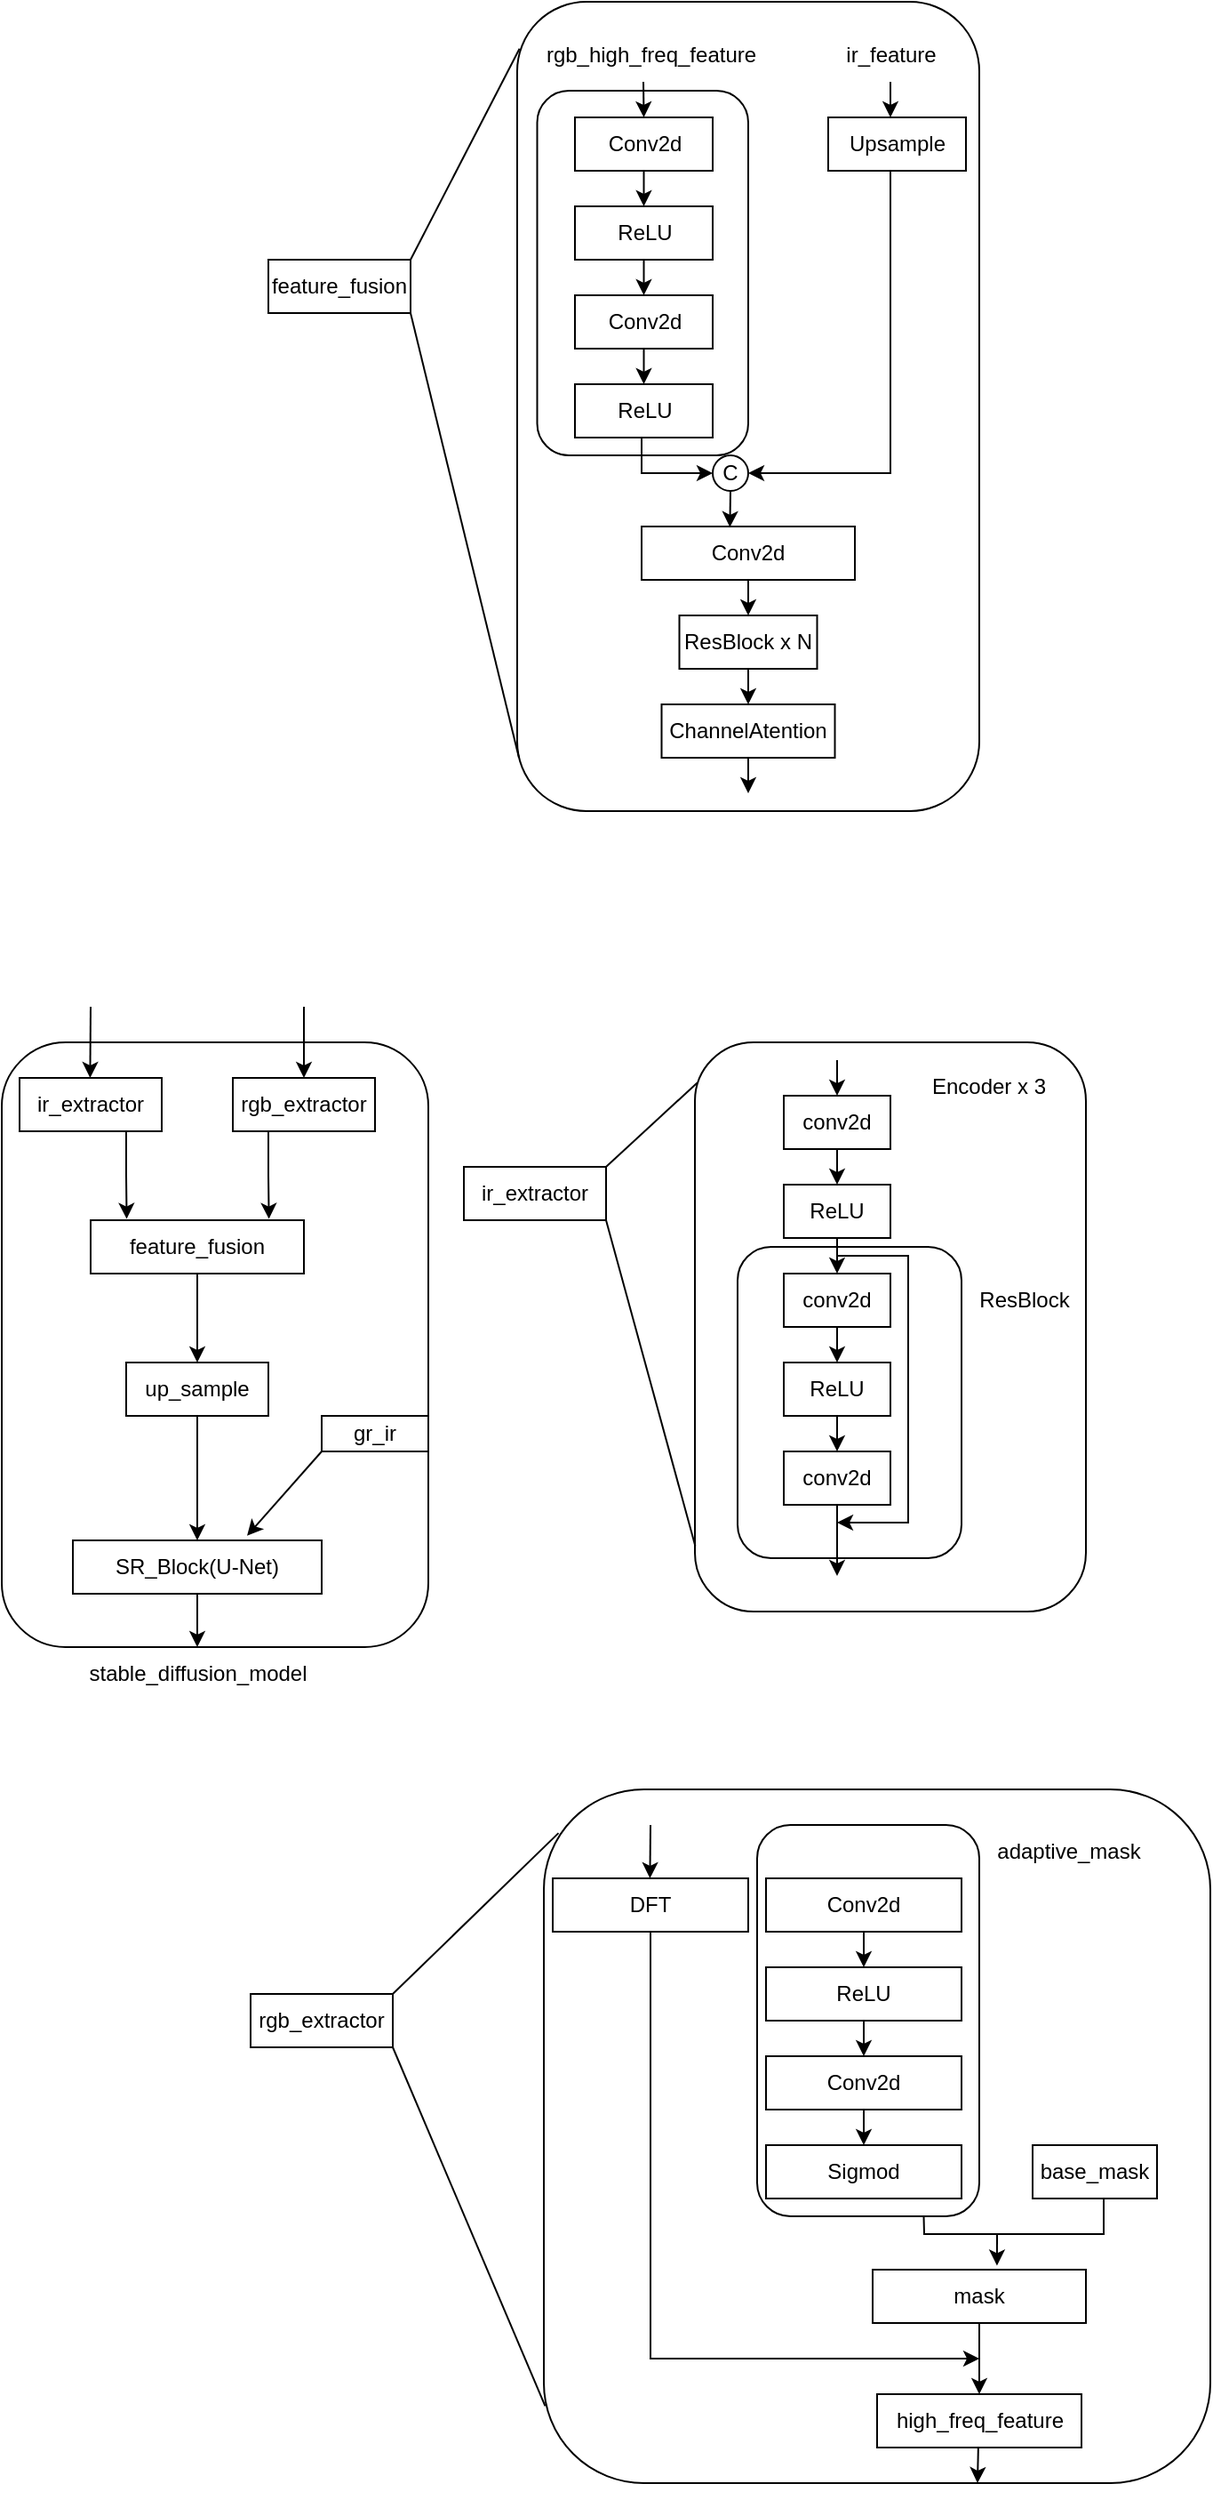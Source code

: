 <mxfile version="27.1.4">
  <diagram name="第 1 页" id="EaFcHFpsw10Ng3_cI0rL">
    <mxGraphModel dx="912" dy="1339" grid="0" gridSize="10" guides="1" tooltips="1" connect="1" arrows="1" fold="1" page="0" pageScale="1" pageWidth="827" pageHeight="1169" math="0" shadow="0">
      <root>
        <mxCell id="0" />
        <mxCell id="1" parent="0" />
        <mxCell id="GKto4wrO0XINge3dB109-128" value="" style="rounded=1;whiteSpace=wrap;html=1;" vertex="1" parent="1">
          <mxGeometry y="20" width="240" height="340" as="geometry" />
        </mxCell>
        <mxCell id="GKto4wrO0XINge3dB109-121" value="" style="rounded=1;whiteSpace=wrap;html=1;" vertex="1" parent="1">
          <mxGeometry x="290" y="-565" width="260" height="455" as="geometry" />
        </mxCell>
        <mxCell id="GKto4wrO0XINge3dB109-95" value="" style="rounded=1;whiteSpace=wrap;html=1;" vertex="1" parent="1">
          <mxGeometry x="301.25" y="-515" width="118.75" height="205" as="geometry" />
        </mxCell>
        <mxCell id="GKto4wrO0XINge3dB109-80" value="" style="rounded=1;whiteSpace=wrap;html=1;" vertex="1" parent="1">
          <mxGeometry x="305" y="440" width="375" height="390" as="geometry" />
        </mxCell>
        <mxCell id="GKto4wrO0XINge3dB109-62" value="" style="rounded=1;whiteSpace=wrap;html=1;" vertex="1" parent="1">
          <mxGeometry x="425" y="460" width="125" height="220" as="geometry" />
        </mxCell>
        <mxCell id="GKto4wrO0XINge3dB109-48" value="" style="rounded=1;whiteSpace=wrap;html=1;" vertex="1" parent="1">
          <mxGeometry x="390" y="20" width="220" height="320" as="geometry" />
        </mxCell>
        <mxCell id="GKto4wrO0XINge3dB109-46" value="" style="rounded=1;whiteSpace=wrap;html=1;" vertex="1" parent="1">
          <mxGeometry x="414" y="135" width="126" height="175" as="geometry" />
        </mxCell>
        <mxCell id="GKto4wrO0XINge3dB109-1" value="ir_extractor" style="rounded=0;whiteSpace=wrap;html=1;" vertex="1" parent="1">
          <mxGeometry x="10" y="40" width="80" height="30" as="geometry" />
        </mxCell>
        <mxCell id="GKto4wrO0XINge3dB109-2" value="rgb_extractor" style="rounded=0;whiteSpace=wrap;html=1;" vertex="1" parent="1">
          <mxGeometry x="130" y="40" width="80" height="30" as="geometry" />
        </mxCell>
        <mxCell id="GKto4wrO0XINge3dB109-10" style="edgeStyle=orthogonalEdgeStyle;rounded=0;orthogonalLoop=1;jettySize=auto;html=1;exitX=0.5;exitY=1;exitDx=0;exitDy=0;entryX=0.5;entryY=0;entryDx=0;entryDy=0;" edge="1" parent="1" source="GKto4wrO0XINge3dB109-3" target="GKto4wrO0XINge3dB109-9">
          <mxGeometry relative="1" as="geometry" />
        </mxCell>
        <mxCell id="GKto4wrO0XINge3dB109-3" value="feature_fusion" style="rounded=0;whiteSpace=wrap;html=1;" vertex="1" parent="1">
          <mxGeometry x="50" y="120" width="120" height="30" as="geometry" />
        </mxCell>
        <mxCell id="GKto4wrO0XINge3dB109-132" style="edgeStyle=orthogonalEdgeStyle;rounded=0;orthogonalLoop=1;jettySize=auto;html=1;" edge="1" parent="1" source="GKto4wrO0XINge3dB109-8" target="GKto4wrO0XINge3dB109-130">
          <mxGeometry relative="1" as="geometry" />
        </mxCell>
        <mxCell id="GKto4wrO0XINge3dB109-8" value="SR_Block(U-Net)" style="rounded=0;whiteSpace=wrap;html=1;" vertex="1" parent="1">
          <mxGeometry x="40" y="300" width="140" height="30" as="geometry" />
        </mxCell>
        <mxCell id="GKto4wrO0XINge3dB109-11" style="edgeStyle=orthogonalEdgeStyle;rounded=0;orthogonalLoop=1;jettySize=auto;html=1;exitX=0.5;exitY=1;exitDx=0;exitDy=0;entryX=0.5;entryY=0;entryDx=0;entryDy=0;" edge="1" parent="1" source="GKto4wrO0XINge3dB109-9" target="GKto4wrO0XINge3dB109-8">
          <mxGeometry relative="1" as="geometry" />
        </mxCell>
        <mxCell id="GKto4wrO0XINge3dB109-9" value="up_sample" style="rounded=0;whiteSpace=wrap;html=1;" vertex="1" parent="1">
          <mxGeometry x="70" y="200" width="80" height="30" as="geometry" />
        </mxCell>
        <mxCell id="GKto4wrO0XINge3dB109-12" value="" style="endArrow=classic;html=1;rounded=0;entryX=0.7;entryY=-0.086;entryDx=0;entryDy=0;entryPerimeter=0;" edge="1" parent="1" target="GKto4wrO0XINge3dB109-8">
          <mxGeometry width="50" height="50" relative="1" as="geometry">
            <mxPoint x="180" y="250" as="sourcePoint" />
            <mxPoint x="230" y="200" as="targetPoint" />
          </mxGeometry>
        </mxCell>
        <mxCell id="GKto4wrO0XINge3dB109-13" value="gr_ir" style="whiteSpace=wrap;html=1;" vertex="1" parent="1">
          <mxGeometry x="180" y="230" width="60" height="20" as="geometry" />
        </mxCell>
        <mxCell id="GKto4wrO0XINge3dB109-14" value="ir_extractor" style="rounded=0;whiteSpace=wrap;html=1;" vertex="1" parent="1">
          <mxGeometry x="260" y="90" width="80" height="30" as="geometry" />
        </mxCell>
        <mxCell id="GKto4wrO0XINge3dB109-27" style="edgeStyle=orthogonalEdgeStyle;rounded=0;orthogonalLoop=1;jettySize=auto;html=1;exitX=0.5;exitY=1;exitDx=0;exitDy=0;entryX=0.5;entryY=0;entryDx=0;entryDy=0;" edge="1" parent="1" source="GKto4wrO0XINge3dB109-18" target="GKto4wrO0XINge3dB109-19">
          <mxGeometry relative="1" as="geometry" />
        </mxCell>
        <mxCell id="GKto4wrO0XINge3dB109-18" value="conv2d" style="rounded=0;whiteSpace=wrap;html=1;" vertex="1" parent="1">
          <mxGeometry x="440" y="50" width="60" height="30" as="geometry" />
        </mxCell>
        <mxCell id="GKto4wrO0XINge3dB109-28" style="edgeStyle=orthogonalEdgeStyle;rounded=0;orthogonalLoop=1;jettySize=auto;html=1;exitX=0.5;exitY=1;exitDx=0;exitDy=0;entryX=0.5;entryY=0;entryDx=0;entryDy=0;" edge="1" parent="1" source="GKto4wrO0XINge3dB109-19" target="GKto4wrO0XINge3dB109-20">
          <mxGeometry relative="1" as="geometry" />
        </mxCell>
        <mxCell id="GKto4wrO0XINge3dB109-19" value="ReLU" style="rounded=0;whiteSpace=wrap;html=1;" vertex="1" parent="1">
          <mxGeometry x="440" y="100" width="60" height="30" as="geometry" />
        </mxCell>
        <mxCell id="GKto4wrO0XINge3dB109-29" style="edgeStyle=orthogonalEdgeStyle;rounded=0;orthogonalLoop=1;jettySize=auto;html=1;exitX=0.5;exitY=1;exitDx=0;exitDy=0;entryX=0.5;entryY=0;entryDx=0;entryDy=0;" edge="1" parent="1" source="GKto4wrO0XINge3dB109-20" target="GKto4wrO0XINge3dB109-21">
          <mxGeometry relative="1" as="geometry" />
        </mxCell>
        <mxCell id="GKto4wrO0XINge3dB109-20" value="conv2d" style="rounded=0;whiteSpace=wrap;html=1;" vertex="1" parent="1">
          <mxGeometry x="440" y="150" width="60" height="30" as="geometry" />
        </mxCell>
        <mxCell id="GKto4wrO0XINge3dB109-30" style="edgeStyle=orthogonalEdgeStyle;rounded=0;orthogonalLoop=1;jettySize=auto;html=1;exitX=0.5;exitY=1;exitDx=0;exitDy=0;entryX=0.5;entryY=0;entryDx=0;entryDy=0;" edge="1" parent="1" source="GKto4wrO0XINge3dB109-21" target="GKto4wrO0XINge3dB109-22">
          <mxGeometry relative="1" as="geometry" />
        </mxCell>
        <mxCell id="GKto4wrO0XINge3dB109-21" value="ReLU&lt;span style=&quot;color: rgba(0, 0, 0, 0); font-family: monospace; font-size: 0px; text-align: start; text-wrap-mode: nowrap;&quot;&gt;%3CmxGraphModel%3E%3Croot%3E%3CmxCell%20id%3D%220%22%2F%3E%3CmxCell%20id%3D%221%22%20parent%3D%220%22%2F%3E%3CmxCell%20id%3D%222%22%20value%3D%22conv2d%22%20style%3D%22rounded%3D0%3BwhiteSpace%3Dwrap%3Bhtml%3D1%3B%22%20vertex%3D%221%22%20parent%3D%221%22%3E%3CmxGeometry%20x%3D%22430%22%20y%3D%22170%22%20width%3D%2260%22%20height%3D%2230%22%20as%3D%22geometry%22%2F%3E%3C%2FmxCell%3E%3C%2Froot%3E%3C%2FmxGraphModel%3E&lt;/span&gt;" style="rounded=0;whiteSpace=wrap;html=1;" vertex="1" parent="1">
          <mxGeometry x="440" y="200" width="60" height="30" as="geometry" />
        </mxCell>
        <mxCell id="GKto4wrO0XINge3dB109-32" style="edgeStyle=orthogonalEdgeStyle;rounded=0;orthogonalLoop=1;jettySize=auto;html=1;exitX=0.5;exitY=1;exitDx=0;exitDy=0;" edge="1" parent="1" source="GKto4wrO0XINge3dB109-22">
          <mxGeometry relative="1" as="geometry">
            <mxPoint x="470" y="320" as="targetPoint" />
          </mxGeometry>
        </mxCell>
        <mxCell id="GKto4wrO0XINge3dB109-22" value="conv2d" style="rounded=0;whiteSpace=wrap;html=1;" vertex="1" parent="1">
          <mxGeometry x="440" y="250" width="60" height="30" as="geometry" />
        </mxCell>
        <mxCell id="GKto4wrO0XINge3dB109-44" value="" style="endArrow=classic;html=1;rounded=0;" edge="1" parent="1">
          <mxGeometry width="50" height="50" relative="1" as="geometry">
            <mxPoint x="470" y="140" as="sourcePoint" />
            <mxPoint x="470" y="290" as="targetPoint" />
            <Array as="points">
              <mxPoint x="510" y="140" />
              <mxPoint x="510" y="290" />
            </Array>
          </mxGeometry>
        </mxCell>
        <mxCell id="GKto4wrO0XINge3dB109-47" value="ResBlock" style="text;html=1;align=center;verticalAlign=middle;resizable=0;points=[];autosize=1;strokeColor=none;fillColor=none;" vertex="1" parent="1">
          <mxGeometry x="540" y="150" width="70" height="30" as="geometry" />
        </mxCell>
        <mxCell id="GKto4wrO0XINge3dB109-49" value="Encoder x 3" style="text;html=1;align=center;verticalAlign=middle;resizable=0;points=[];autosize=1;strokeColor=none;fillColor=none;" vertex="1" parent="1">
          <mxGeometry x="510" y="30" width="90" height="30" as="geometry" />
        </mxCell>
        <mxCell id="GKto4wrO0XINge3dB109-50" value="" style="endArrow=none;html=1;rounded=0;entryX=0.006;entryY=0.071;entryDx=0;entryDy=0;entryPerimeter=0;" edge="1" parent="1" target="GKto4wrO0XINge3dB109-48">
          <mxGeometry width="50" height="50" relative="1" as="geometry">
            <mxPoint x="340" y="90" as="sourcePoint" />
            <mxPoint x="390" y="40" as="targetPoint" />
          </mxGeometry>
        </mxCell>
        <mxCell id="GKto4wrO0XINge3dB109-51" value="" style="endArrow=none;html=1;rounded=0;entryX=0.001;entryY=0.885;entryDx=0;entryDy=0;entryPerimeter=0;" edge="1" parent="1" target="GKto4wrO0XINge3dB109-48">
          <mxGeometry width="50" height="50" relative="1" as="geometry">
            <mxPoint x="340" y="120" as="sourcePoint" />
            <mxPoint x="380" y="330" as="targetPoint" />
          </mxGeometry>
        </mxCell>
        <mxCell id="GKto4wrO0XINge3dB109-52" value="rgb_extractor" style="rounded=0;whiteSpace=wrap;html=1;" vertex="1" parent="1">
          <mxGeometry x="140" y="555" width="80" height="30" as="geometry" />
        </mxCell>
        <mxCell id="GKto4wrO0XINge3dB109-72" style="edgeStyle=orthogonalEdgeStyle;rounded=0;orthogonalLoop=1;jettySize=auto;html=1;exitX=0.5;exitY=1;exitDx=0;exitDy=0;" edge="1" parent="1" source="GKto4wrO0XINge3dB109-53">
          <mxGeometry relative="1" as="geometry">
            <mxPoint x="550" y="760" as="targetPoint" />
            <Array as="points">
              <mxPoint x="375" y="760" />
              <mxPoint x="375" y="760" />
            </Array>
          </mxGeometry>
        </mxCell>
        <mxCell id="GKto4wrO0XINge3dB109-53" value="DFT" style="rounded=0;whiteSpace=wrap;html=1;" vertex="1" parent="1">
          <mxGeometry x="310" y="490" width="110" height="30" as="geometry" />
        </mxCell>
        <mxCell id="GKto4wrO0XINge3dB109-58" style="edgeStyle=orthogonalEdgeStyle;rounded=0;orthogonalLoop=1;jettySize=auto;html=1;exitX=0.5;exitY=1;exitDx=0;exitDy=0;entryX=0.5;entryY=0;entryDx=0;entryDy=0;" edge="1" parent="1" source="GKto4wrO0XINge3dB109-54" target="GKto4wrO0XINge3dB109-55">
          <mxGeometry relative="1" as="geometry" />
        </mxCell>
        <mxCell id="GKto4wrO0XINge3dB109-54" value="Conv2d" style="rounded=0;whiteSpace=wrap;html=1;" vertex="1" parent="1">
          <mxGeometry x="430" y="490" width="110" height="30" as="geometry" />
        </mxCell>
        <mxCell id="GKto4wrO0XINge3dB109-59" style="edgeStyle=orthogonalEdgeStyle;rounded=0;orthogonalLoop=1;jettySize=auto;html=1;exitX=0.5;exitY=1;exitDx=0;exitDy=0;entryX=0.5;entryY=0;entryDx=0;entryDy=0;" edge="1" parent="1" source="GKto4wrO0XINge3dB109-55" target="GKto4wrO0XINge3dB109-56">
          <mxGeometry relative="1" as="geometry" />
        </mxCell>
        <mxCell id="GKto4wrO0XINge3dB109-55" value="ReLU" style="rounded=0;whiteSpace=wrap;html=1;" vertex="1" parent="1">
          <mxGeometry x="430" y="540" width="110" height="30" as="geometry" />
        </mxCell>
        <mxCell id="GKto4wrO0XINge3dB109-60" style="edgeStyle=orthogonalEdgeStyle;rounded=0;orthogonalLoop=1;jettySize=auto;html=1;exitX=0.5;exitY=1;exitDx=0;exitDy=0;entryX=0.5;entryY=0;entryDx=0;entryDy=0;" edge="1" parent="1" source="GKto4wrO0XINge3dB109-56" target="GKto4wrO0XINge3dB109-57">
          <mxGeometry relative="1" as="geometry" />
        </mxCell>
        <mxCell id="GKto4wrO0XINge3dB109-56" value="Conv2d" style="rounded=0;whiteSpace=wrap;html=1;" vertex="1" parent="1">
          <mxGeometry x="430" y="590" width="110" height="30" as="geometry" />
        </mxCell>
        <mxCell id="GKto4wrO0XINge3dB109-57" value="Sigmod" style="rounded=0;whiteSpace=wrap;html=1;" vertex="1" parent="1">
          <mxGeometry x="430" y="640" width="110" height="30" as="geometry" />
        </mxCell>
        <mxCell id="GKto4wrO0XINge3dB109-61" value="base_mask" style="rounded=0;whiteSpace=wrap;html=1;" vertex="1" parent="1">
          <mxGeometry x="580" y="640" width="70" height="30" as="geometry" />
        </mxCell>
        <mxCell id="GKto4wrO0XINge3dB109-63" value="adaptive_mask" style="text;html=1;align=center;verticalAlign=middle;resizable=0;points=[];autosize=1;strokeColor=none;fillColor=none;" vertex="1" parent="1">
          <mxGeometry x="550" y="460" width="100" height="30" as="geometry" />
        </mxCell>
        <mxCell id="GKto4wrO0XINge3dB109-73" style="edgeStyle=orthogonalEdgeStyle;rounded=0;orthogonalLoop=1;jettySize=auto;html=1;exitX=0.5;exitY=1;exitDx=0;exitDy=0;" edge="1" parent="1" source="GKto4wrO0XINge3dB109-64">
          <mxGeometry relative="1" as="geometry">
            <mxPoint x="550" y="780" as="targetPoint" />
            <Array as="points">
              <mxPoint x="550" y="760" />
              <mxPoint x="550" y="760" />
            </Array>
          </mxGeometry>
        </mxCell>
        <mxCell id="GKto4wrO0XINge3dB109-64" value="mask" style="rounded=0;whiteSpace=wrap;html=1;" vertex="1" parent="1">
          <mxGeometry x="490" y="710" width="120" height="30" as="geometry" />
        </mxCell>
        <mxCell id="GKto4wrO0XINge3dB109-67" value="" style="endArrow=none;html=1;rounded=0;entryX=0.75;entryY=1;entryDx=0;entryDy=0;" edge="1" parent="1" target="GKto4wrO0XINge3dB109-62">
          <mxGeometry width="50" height="50" relative="1" as="geometry">
            <mxPoint x="560" y="690" as="sourcePoint" />
            <mxPoint x="400" y="680" as="targetPoint" />
            <Array as="points">
              <mxPoint x="519" y="690" />
            </Array>
          </mxGeometry>
        </mxCell>
        <mxCell id="GKto4wrO0XINge3dB109-69" value="" style="endArrow=none;html=1;rounded=0;" edge="1" parent="1">
          <mxGeometry width="50" height="50" relative="1" as="geometry">
            <mxPoint x="560" y="690" as="sourcePoint" />
            <mxPoint x="620" y="670" as="targetPoint" />
            <Array as="points">
              <mxPoint x="620" y="690" />
            </Array>
          </mxGeometry>
        </mxCell>
        <mxCell id="GKto4wrO0XINge3dB109-70" value="" style="endArrow=classic;html=1;rounded=0;entryX=0.583;entryY=-0.076;entryDx=0;entryDy=0;entryPerimeter=0;" edge="1" parent="1" target="GKto4wrO0XINge3dB109-64">
          <mxGeometry width="50" height="50" relative="1" as="geometry">
            <mxPoint x="560" y="690" as="sourcePoint" />
            <mxPoint x="590" y="700" as="targetPoint" />
          </mxGeometry>
        </mxCell>
        <mxCell id="GKto4wrO0XINge3dB109-74" value="high_freq_feature" style="rounded=0;whiteSpace=wrap;html=1;" vertex="1" parent="1">
          <mxGeometry x="492.5" y="780" width="115" height="30" as="geometry" />
        </mxCell>
        <mxCell id="GKto4wrO0XINge3dB109-75" value="" style="endArrow=classic;html=1;rounded=0;entryX=0.5;entryY=0;entryDx=0;entryDy=0;" edge="1" parent="1" target="GKto4wrO0XINge3dB109-18">
          <mxGeometry width="50" height="50" relative="1" as="geometry">
            <mxPoint x="470" y="30" as="sourcePoint" />
            <mxPoint x="520" y="-50" as="targetPoint" />
          </mxGeometry>
        </mxCell>
        <mxCell id="GKto4wrO0XINge3dB109-76" value="" style="endArrow=classic;html=1;rounded=0;entryX=0.5;entryY=0;entryDx=0;entryDy=0;" edge="1" parent="1" target="GKto4wrO0XINge3dB109-2">
          <mxGeometry width="50" height="50" relative="1" as="geometry">
            <mxPoint x="170" as="sourcePoint" />
            <mxPoint x="220" y="-50" as="targetPoint" />
          </mxGeometry>
        </mxCell>
        <mxCell id="GKto4wrO0XINge3dB109-77" value="" style="endArrow=classic;html=1;rounded=0;entryX=0.5;entryY=0;entryDx=0;entryDy=0;" edge="1" parent="1">
          <mxGeometry width="50" height="50" relative="1" as="geometry">
            <mxPoint x="50" as="sourcePoint" />
            <mxPoint x="49.71" y="40" as="targetPoint" />
          </mxGeometry>
        </mxCell>
        <mxCell id="GKto4wrO0XINge3dB109-78" value="" style="endArrow=classic;html=1;rounded=0;entryX=0.5;entryY=0;entryDx=0;entryDy=0;" edge="1" parent="1">
          <mxGeometry width="50" height="50" relative="1" as="geometry">
            <mxPoint x="365" y="460" as="sourcePoint" />
            <mxPoint x="364.71" y="490" as="targetPoint" />
          </mxGeometry>
        </mxCell>
        <mxCell id="GKto4wrO0XINge3dB109-79" value="" style="endArrow=classic;html=1;rounded=0;" edge="1" parent="1">
          <mxGeometry width="50" height="50" relative="1" as="geometry">
            <mxPoint x="549.43" y="810" as="sourcePoint" />
            <mxPoint x="549" y="830" as="targetPoint" />
          </mxGeometry>
        </mxCell>
        <mxCell id="GKto4wrO0XINge3dB109-81" value="" style="endArrow=none;html=1;rounded=0;entryX=0.022;entryY=0.063;entryDx=0;entryDy=0;entryPerimeter=0;" edge="1" parent="1" target="GKto4wrO0XINge3dB109-80">
          <mxGeometry width="50" height="50" relative="1" as="geometry">
            <mxPoint x="220" y="555" as="sourcePoint" />
            <mxPoint x="270" y="505" as="targetPoint" />
          </mxGeometry>
        </mxCell>
        <mxCell id="GKto4wrO0XINge3dB109-82" value="" style="endArrow=none;html=1;rounded=0;entryX=0.002;entryY=0.889;entryDx=0;entryDy=0;entryPerimeter=0;" edge="1" parent="1" target="GKto4wrO0XINge3dB109-80">
          <mxGeometry width="50" height="50" relative="1" as="geometry">
            <mxPoint x="220" y="585" as="sourcePoint" />
            <mxPoint x="313" y="495" as="targetPoint" />
          </mxGeometry>
        </mxCell>
        <mxCell id="GKto4wrO0XINge3dB109-87" value="feature_fusion" style="rounded=0;whiteSpace=wrap;html=1;" vertex="1" parent="1">
          <mxGeometry x="150" y="-420" width="80" height="30" as="geometry" />
        </mxCell>
        <mxCell id="GKto4wrO0XINge3dB109-92" style="edgeStyle=orthogonalEdgeStyle;rounded=0;orthogonalLoop=1;jettySize=auto;html=1;exitX=0.5;exitY=1;exitDx=0;exitDy=0;entryX=0.5;entryY=0;entryDx=0;entryDy=0;" edge="1" parent="1" source="GKto4wrO0XINge3dB109-88" target="GKto4wrO0XINge3dB109-89">
          <mxGeometry relative="1" as="geometry" />
        </mxCell>
        <mxCell id="GKto4wrO0XINge3dB109-88" value="Conv2d" style="rounded=0;whiteSpace=wrap;html=1;" vertex="1" parent="1">
          <mxGeometry x="322.5" y="-500" width="77.5" height="30" as="geometry" />
        </mxCell>
        <mxCell id="GKto4wrO0XINge3dB109-93" style="edgeStyle=orthogonalEdgeStyle;rounded=0;orthogonalLoop=1;jettySize=auto;html=1;exitX=0.5;exitY=1;exitDx=0;exitDy=0;entryX=0.5;entryY=0;entryDx=0;entryDy=0;" edge="1" parent="1" source="GKto4wrO0XINge3dB109-89" target="GKto4wrO0XINge3dB109-90">
          <mxGeometry relative="1" as="geometry" />
        </mxCell>
        <mxCell id="GKto4wrO0XINge3dB109-89" value="ReLU" style="rounded=0;whiteSpace=wrap;html=1;" vertex="1" parent="1">
          <mxGeometry x="322.5" y="-450" width="77.5" height="30" as="geometry" />
        </mxCell>
        <mxCell id="GKto4wrO0XINge3dB109-94" style="edgeStyle=orthogonalEdgeStyle;rounded=0;orthogonalLoop=1;jettySize=auto;html=1;exitX=0.5;exitY=1;exitDx=0;exitDy=0;entryX=0.5;entryY=0;entryDx=0;entryDy=0;" edge="1" parent="1" source="GKto4wrO0XINge3dB109-90" target="GKto4wrO0XINge3dB109-91">
          <mxGeometry relative="1" as="geometry" />
        </mxCell>
        <mxCell id="GKto4wrO0XINge3dB109-90" value="Conv2d" style="rounded=0;whiteSpace=wrap;html=1;" vertex="1" parent="1">
          <mxGeometry x="322.5" y="-400" width="77.5" height="30" as="geometry" />
        </mxCell>
        <mxCell id="GKto4wrO0XINge3dB109-91" value="ReLU" style="rounded=0;whiteSpace=wrap;html=1;" vertex="1" parent="1">
          <mxGeometry x="322.5" y="-350" width="77.5" height="30" as="geometry" />
        </mxCell>
        <mxCell id="GKto4wrO0XINge3dB109-96" value="" style="endArrow=classic;html=1;rounded=0;entryX=0.5;entryY=0;entryDx=0;entryDy=0;" edge="1" parent="1" target="GKto4wrO0XINge3dB109-88">
          <mxGeometry width="50" height="50" relative="1" as="geometry">
            <mxPoint x="361" y="-520" as="sourcePoint" />
            <mxPoint x="400" y="-570" as="targetPoint" />
          </mxGeometry>
        </mxCell>
        <mxCell id="GKto4wrO0XINge3dB109-97" value="rgb_high_freq_feature" style="text;html=1;align=center;verticalAlign=middle;resizable=0;points=[];autosize=1;strokeColor=none;fillColor=none;" vertex="1" parent="1">
          <mxGeometry x="295" y="-550" width="140" height="30" as="geometry" />
        </mxCell>
        <mxCell id="GKto4wrO0XINge3dB109-118" style="edgeStyle=orthogonalEdgeStyle;rounded=0;orthogonalLoop=1;jettySize=auto;html=1;exitX=0.5;exitY=1;exitDx=0;exitDy=0;entryX=0.5;entryY=0;entryDx=0;entryDy=0;" edge="1" parent="1" source="GKto4wrO0XINge3dB109-98" target="GKto4wrO0XINge3dB109-99">
          <mxGeometry relative="1" as="geometry" />
        </mxCell>
        <mxCell id="GKto4wrO0XINge3dB109-98" value="Conv2d" style="rounded=0;whiteSpace=wrap;html=1;" vertex="1" parent="1">
          <mxGeometry x="360" y="-270" width="120" height="30" as="geometry" />
        </mxCell>
        <mxCell id="GKto4wrO0XINge3dB109-119" style="edgeStyle=orthogonalEdgeStyle;rounded=0;orthogonalLoop=1;jettySize=auto;html=1;exitX=0.5;exitY=1;exitDx=0;exitDy=0;entryX=0.5;entryY=0;entryDx=0;entryDy=0;" edge="1" parent="1" source="GKto4wrO0XINge3dB109-99" target="GKto4wrO0XINge3dB109-102">
          <mxGeometry relative="1" as="geometry" />
        </mxCell>
        <mxCell id="GKto4wrO0XINge3dB109-99" value="ResBlock x N" style="rounded=0;whiteSpace=wrap;html=1;" vertex="1" parent="1">
          <mxGeometry x="381.25" y="-220" width="77.5" height="30" as="geometry" />
        </mxCell>
        <mxCell id="GKto4wrO0XINge3dB109-120" style="edgeStyle=orthogonalEdgeStyle;rounded=0;orthogonalLoop=1;jettySize=auto;html=1;exitX=0.5;exitY=1;exitDx=0;exitDy=0;" edge="1" parent="1" source="GKto4wrO0XINge3dB109-102">
          <mxGeometry relative="1" as="geometry">
            <mxPoint x="420" y="-120" as="targetPoint" />
          </mxGeometry>
        </mxCell>
        <mxCell id="GKto4wrO0XINge3dB109-102" value="ChannelAtention" style="rounded=0;whiteSpace=wrap;html=1;" vertex="1" parent="1">
          <mxGeometry x="371.25" y="-170" width="97.5" height="30" as="geometry" />
        </mxCell>
        <mxCell id="GKto4wrO0XINge3dB109-108" style="edgeStyle=orthogonalEdgeStyle;rounded=0;orthogonalLoop=1;jettySize=auto;html=1;exitX=0.25;exitY=1;exitDx=0;exitDy=0;entryX=0.836;entryY=-0.024;entryDx=0;entryDy=0;entryPerimeter=0;" edge="1" parent="1" source="GKto4wrO0XINge3dB109-2" target="GKto4wrO0XINge3dB109-3">
          <mxGeometry relative="1" as="geometry" />
        </mxCell>
        <mxCell id="GKto4wrO0XINge3dB109-109" style="edgeStyle=orthogonalEdgeStyle;rounded=0;orthogonalLoop=1;jettySize=auto;html=1;exitX=0.75;exitY=1;exitDx=0;exitDy=0;entryX=0.169;entryY=-0.024;entryDx=0;entryDy=0;entryPerimeter=0;" edge="1" parent="1" source="GKto4wrO0XINge3dB109-1" target="GKto4wrO0XINge3dB109-3">
          <mxGeometry relative="1" as="geometry" />
        </mxCell>
        <mxCell id="GKto4wrO0XINge3dB109-110" value="ir_feature" style="text;html=1;align=center;verticalAlign=middle;resizable=0;points=[];autosize=1;strokeColor=none;fillColor=none;" vertex="1" parent="1">
          <mxGeometry x="465" y="-550" width="70" height="30" as="geometry" />
        </mxCell>
        <mxCell id="GKto4wrO0XINge3dB109-111" value="Upsample" style="rounded=0;whiteSpace=wrap;html=1;" vertex="1" parent="1">
          <mxGeometry x="465" y="-500" width="77.5" height="30" as="geometry" />
        </mxCell>
        <mxCell id="GKto4wrO0XINge3dB109-113" style="edgeStyle=orthogonalEdgeStyle;rounded=0;orthogonalLoop=1;jettySize=auto;html=1;entryX=0.459;entryY=0.014;entryDx=0;entryDy=0;entryPerimeter=0;" edge="1" parent="1" source="GKto4wrO0XINge3dB109-110" target="GKto4wrO0XINge3dB109-111">
          <mxGeometry relative="1" as="geometry" />
        </mxCell>
        <mxCell id="GKto4wrO0XINge3dB109-114" value="" style="endArrow=classic;html=1;rounded=0;" edge="1" parent="1">
          <mxGeometry width="50" height="50" relative="1" as="geometry">
            <mxPoint x="360" y="-320" as="sourcePoint" />
            <mxPoint x="400" y="-300" as="targetPoint" />
            <Array as="points">
              <mxPoint x="360" y="-300" />
            </Array>
          </mxGeometry>
        </mxCell>
        <mxCell id="GKto4wrO0XINge3dB109-115" value="" style="endArrow=classic;html=1;rounded=0;" edge="1" parent="1">
          <mxGeometry width="50" height="50" relative="1" as="geometry">
            <mxPoint x="500" y="-470" as="sourcePoint" />
            <mxPoint x="420" y="-300" as="targetPoint" />
            <Array as="points">
              <mxPoint x="500" y="-300" />
            </Array>
          </mxGeometry>
        </mxCell>
        <mxCell id="GKto4wrO0XINge3dB109-116" value="C" style="ellipse;whiteSpace=wrap;html=1;aspect=fixed;" vertex="1" parent="1">
          <mxGeometry x="400" y="-310" width="20" height="20" as="geometry" />
        </mxCell>
        <mxCell id="GKto4wrO0XINge3dB109-117" style="edgeStyle=orthogonalEdgeStyle;rounded=0;orthogonalLoop=1;jettySize=auto;html=1;exitX=0.5;exitY=1;exitDx=0;exitDy=0;entryX=0.414;entryY=0.014;entryDx=0;entryDy=0;entryPerimeter=0;" edge="1" parent="1" source="GKto4wrO0XINge3dB109-116" target="GKto4wrO0XINge3dB109-98">
          <mxGeometry relative="1" as="geometry" />
        </mxCell>
        <mxCell id="GKto4wrO0XINge3dB109-122" value="" style="endArrow=none;html=1;rounded=0;entryX=0.005;entryY=0.058;entryDx=0;entryDy=0;entryPerimeter=0;" edge="1" parent="1" target="GKto4wrO0XINge3dB109-121">
          <mxGeometry width="50" height="50" relative="1" as="geometry">
            <mxPoint x="230" y="-420" as="sourcePoint" />
            <mxPoint x="280" y="-470" as="targetPoint" />
          </mxGeometry>
        </mxCell>
        <mxCell id="GKto4wrO0XINge3dB109-123" value="" style="endArrow=none;html=1;rounded=0;exitX=1;exitY=1;exitDx=0;exitDy=0;" edge="1" parent="1" source="GKto4wrO0XINge3dB109-87">
          <mxGeometry width="50" height="50" relative="1" as="geometry">
            <mxPoint x="230" y="-387" as="sourcePoint" />
            <mxPoint x="291" y="-140" as="targetPoint" />
          </mxGeometry>
        </mxCell>
        <mxCell id="GKto4wrO0XINge3dB109-130" value="stable_diffusion_model" style="text;html=1;align=center;verticalAlign=middle;resizable=0;points=[];autosize=1;strokeColor=none;fillColor=none;" vertex="1" parent="1">
          <mxGeometry x="35" y="360" width="150" height="30" as="geometry" />
        </mxCell>
      </root>
    </mxGraphModel>
  </diagram>
</mxfile>
